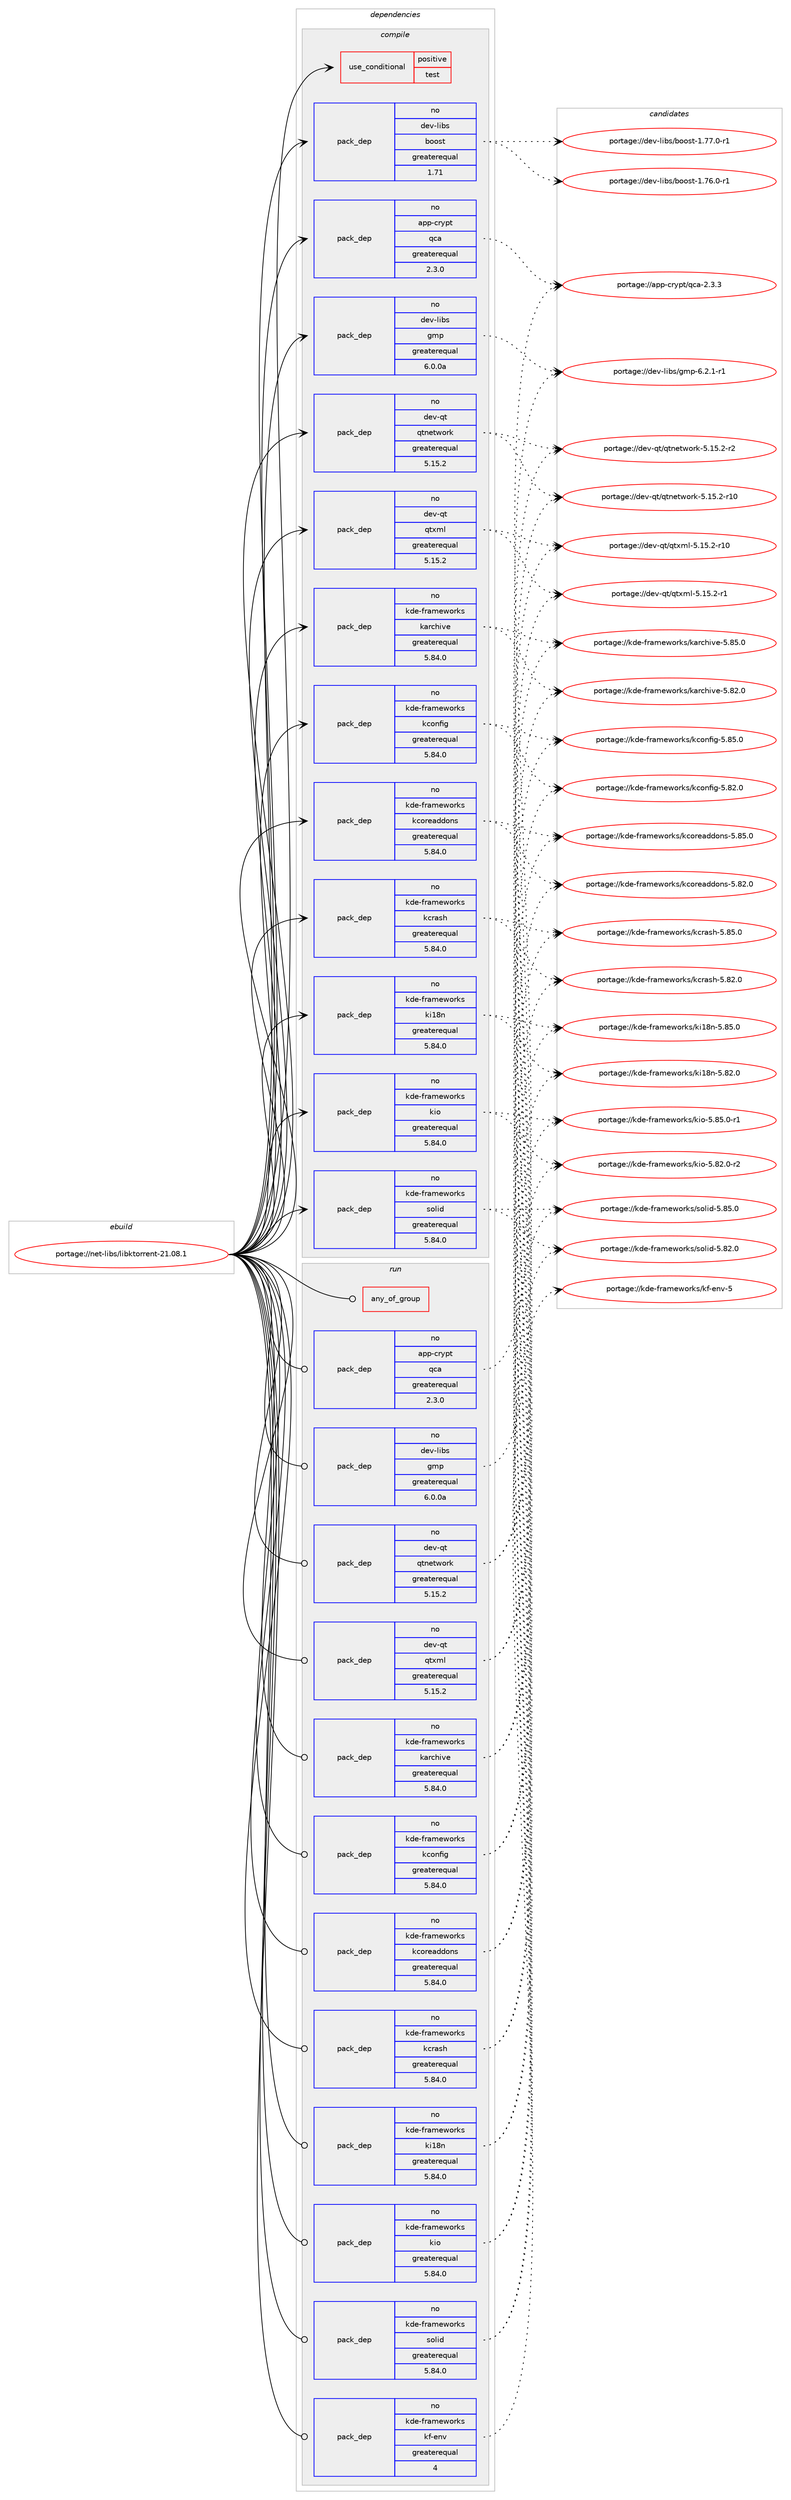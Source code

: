 digraph prolog {

# *************
# Graph options
# *************

newrank=true;
concentrate=true;
compound=true;
graph [rankdir=LR,fontname=Helvetica,fontsize=10,ranksep=1.5];#, ranksep=2.5, nodesep=0.2];
edge  [arrowhead=vee];
node  [fontname=Helvetica,fontsize=10];

# **********
# The ebuild
# **********

subgraph cluster_leftcol {
color=gray;
rank=same;
label=<<i>ebuild</i>>;
id [label="portage://net-libs/libktorrent-21.08.1", color=red, width=4, href="../net-libs/libktorrent-21.08.1.svg"];
}

# ****************
# The dependencies
# ****************

subgraph cluster_midcol {
color=gray;
label=<<i>dependencies</i>>;
subgraph cluster_compile {
fillcolor="#eeeeee";
style=filled;
label=<<i>compile</i>>;
subgraph cond26 {
dependency142 [label=<<TABLE BORDER="0" CELLBORDER="1" CELLSPACING="0" CELLPADDING="4"><TR><TD ROWSPAN="3" CELLPADDING="10">use_conditional</TD></TR><TR><TD>positive</TD></TR><TR><TD>test</TD></TR></TABLE>>, shape=none, color=red];
# *** BEGIN UNKNOWN DEPENDENCY TYPE (TODO) ***
# dependency142 -> package_dependency(portage://net-libs/libktorrent-21.08.1,install,no,dev-qt,qttest,none,[,,],[slot(5)],[])
# *** END UNKNOWN DEPENDENCY TYPE (TODO) ***

}
id:e -> dependency142:w [weight=20,style="solid",arrowhead="vee"];
subgraph pack115 {
dependency143 [label=<<TABLE BORDER="0" CELLBORDER="1" CELLSPACING="0" CELLPADDING="4" WIDTH="220"><TR><TD ROWSPAN="6" CELLPADDING="30">pack_dep</TD></TR><TR><TD WIDTH="110">no</TD></TR><TR><TD>app-crypt</TD></TR><TR><TD>qca</TD></TR><TR><TD>greaterequal</TD></TR><TR><TD>2.3.0</TD></TR></TABLE>>, shape=none, color=blue];
}
id:e -> dependency143:w [weight=20,style="solid",arrowhead="vee"];
subgraph pack116 {
dependency144 [label=<<TABLE BORDER="0" CELLBORDER="1" CELLSPACING="0" CELLPADDING="4" WIDTH="220"><TR><TD ROWSPAN="6" CELLPADDING="30">pack_dep</TD></TR><TR><TD WIDTH="110">no</TD></TR><TR><TD>dev-libs</TD></TR><TR><TD>boost</TD></TR><TR><TD>greaterequal</TD></TR><TR><TD>1.71</TD></TR></TABLE>>, shape=none, color=blue];
}
id:e -> dependency144:w [weight=20,style="solid",arrowhead="vee"];
subgraph pack117 {
dependency145 [label=<<TABLE BORDER="0" CELLBORDER="1" CELLSPACING="0" CELLPADDING="4" WIDTH="220"><TR><TD ROWSPAN="6" CELLPADDING="30">pack_dep</TD></TR><TR><TD WIDTH="110">no</TD></TR><TR><TD>dev-libs</TD></TR><TR><TD>gmp</TD></TR><TR><TD>greaterequal</TD></TR><TR><TD>6.0.0a</TD></TR></TABLE>>, shape=none, color=blue];
}
id:e -> dependency145:w [weight=20,style="solid",arrowhead="vee"];
# *** BEGIN UNKNOWN DEPENDENCY TYPE (TODO) ***
# id -> package_dependency(portage://net-libs/libktorrent-21.08.1,install,no,dev-libs,libgcrypt,none,[,,],[slot(0),equal],[])
# *** END UNKNOWN DEPENDENCY TYPE (TODO) ***

# *** BEGIN UNKNOWN DEPENDENCY TYPE (TODO) ***
# id -> package_dependency(portage://net-libs/libktorrent-21.08.1,install,no,dev-qt,qtcore,none,[,,],[slot(5)],[])
# *** END UNKNOWN DEPENDENCY TYPE (TODO) ***

subgraph pack118 {
dependency146 [label=<<TABLE BORDER="0" CELLBORDER="1" CELLSPACING="0" CELLPADDING="4" WIDTH="220"><TR><TD ROWSPAN="6" CELLPADDING="30">pack_dep</TD></TR><TR><TD WIDTH="110">no</TD></TR><TR><TD>dev-qt</TD></TR><TR><TD>qtnetwork</TD></TR><TR><TD>greaterequal</TD></TR><TR><TD>5.15.2</TD></TR></TABLE>>, shape=none, color=blue];
}
id:e -> dependency146:w [weight=20,style="solid",arrowhead="vee"];
subgraph pack119 {
dependency147 [label=<<TABLE BORDER="0" CELLBORDER="1" CELLSPACING="0" CELLPADDING="4" WIDTH="220"><TR><TD ROWSPAN="6" CELLPADDING="30">pack_dep</TD></TR><TR><TD WIDTH="110">no</TD></TR><TR><TD>dev-qt</TD></TR><TR><TD>qtxml</TD></TR><TR><TD>greaterequal</TD></TR><TR><TD>5.15.2</TD></TR></TABLE>>, shape=none, color=blue];
}
id:e -> dependency147:w [weight=20,style="solid",arrowhead="vee"];
subgraph pack120 {
dependency148 [label=<<TABLE BORDER="0" CELLBORDER="1" CELLSPACING="0" CELLPADDING="4" WIDTH="220"><TR><TD ROWSPAN="6" CELLPADDING="30">pack_dep</TD></TR><TR><TD WIDTH="110">no</TD></TR><TR><TD>kde-frameworks</TD></TR><TR><TD>karchive</TD></TR><TR><TD>greaterequal</TD></TR><TR><TD>5.84.0</TD></TR></TABLE>>, shape=none, color=blue];
}
id:e -> dependency148:w [weight=20,style="solid",arrowhead="vee"];
subgraph pack121 {
dependency149 [label=<<TABLE BORDER="0" CELLBORDER="1" CELLSPACING="0" CELLPADDING="4" WIDTH="220"><TR><TD ROWSPAN="6" CELLPADDING="30">pack_dep</TD></TR><TR><TD WIDTH="110">no</TD></TR><TR><TD>kde-frameworks</TD></TR><TR><TD>kconfig</TD></TR><TR><TD>greaterequal</TD></TR><TR><TD>5.84.0</TD></TR></TABLE>>, shape=none, color=blue];
}
id:e -> dependency149:w [weight=20,style="solid",arrowhead="vee"];
subgraph pack122 {
dependency150 [label=<<TABLE BORDER="0" CELLBORDER="1" CELLSPACING="0" CELLPADDING="4" WIDTH="220"><TR><TD ROWSPAN="6" CELLPADDING="30">pack_dep</TD></TR><TR><TD WIDTH="110">no</TD></TR><TR><TD>kde-frameworks</TD></TR><TR><TD>kcoreaddons</TD></TR><TR><TD>greaterequal</TD></TR><TR><TD>5.84.0</TD></TR></TABLE>>, shape=none, color=blue];
}
id:e -> dependency150:w [weight=20,style="solid",arrowhead="vee"];
subgraph pack123 {
dependency151 [label=<<TABLE BORDER="0" CELLBORDER="1" CELLSPACING="0" CELLPADDING="4" WIDTH="220"><TR><TD ROWSPAN="6" CELLPADDING="30">pack_dep</TD></TR><TR><TD WIDTH="110">no</TD></TR><TR><TD>kde-frameworks</TD></TR><TR><TD>kcrash</TD></TR><TR><TD>greaterequal</TD></TR><TR><TD>5.84.0</TD></TR></TABLE>>, shape=none, color=blue];
}
id:e -> dependency151:w [weight=20,style="solid",arrowhead="vee"];
subgraph pack124 {
dependency152 [label=<<TABLE BORDER="0" CELLBORDER="1" CELLSPACING="0" CELLPADDING="4" WIDTH="220"><TR><TD ROWSPAN="6" CELLPADDING="30">pack_dep</TD></TR><TR><TD WIDTH="110">no</TD></TR><TR><TD>kde-frameworks</TD></TR><TR><TD>ki18n</TD></TR><TR><TD>greaterequal</TD></TR><TR><TD>5.84.0</TD></TR></TABLE>>, shape=none, color=blue];
}
id:e -> dependency152:w [weight=20,style="solid",arrowhead="vee"];
subgraph pack125 {
dependency153 [label=<<TABLE BORDER="0" CELLBORDER="1" CELLSPACING="0" CELLPADDING="4" WIDTH="220"><TR><TD ROWSPAN="6" CELLPADDING="30">pack_dep</TD></TR><TR><TD WIDTH="110">no</TD></TR><TR><TD>kde-frameworks</TD></TR><TR><TD>kio</TD></TR><TR><TD>greaterequal</TD></TR><TR><TD>5.84.0</TD></TR></TABLE>>, shape=none, color=blue];
}
id:e -> dependency153:w [weight=20,style="solid",arrowhead="vee"];
subgraph pack126 {
dependency154 [label=<<TABLE BORDER="0" CELLBORDER="1" CELLSPACING="0" CELLPADDING="4" WIDTH="220"><TR><TD ROWSPAN="6" CELLPADDING="30">pack_dep</TD></TR><TR><TD WIDTH="110">no</TD></TR><TR><TD>kde-frameworks</TD></TR><TR><TD>solid</TD></TR><TR><TD>greaterequal</TD></TR><TR><TD>5.84.0</TD></TR></TABLE>>, shape=none, color=blue];
}
id:e -> dependency154:w [weight=20,style="solid",arrowhead="vee"];
}
subgraph cluster_compileandrun {
fillcolor="#eeeeee";
style=filled;
label=<<i>compile and run</i>>;
}
subgraph cluster_run {
fillcolor="#eeeeee";
style=filled;
label=<<i>run</i>>;
subgraph any3 {
dependency155 [label=<<TABLE BORDER="0" CELLBORDER="1" CELLSPACING="0" CELLPADDING="4"><TR><TD CELLPADDING="10">any_of_group</TD></TR></TABLE>>, shape=none, color=red];# *** BEGIN UNKNOWN DEPENDENCY TYPE (TODO) ***
# dependency155 -> package_dependency(portage://net-libs/libktorrent-21.08.1,run,no,kde-frameworks,breeze-icons,none,[,,],any_different_slot,[])
# *** END UNKNOWN DEPENDENCY TYPE (TODO) ***

# *** BEGIN UNKNOWN DEPENDENCY TYPE (TODO) ***
# dependency155 -> package_dependency(portage://net-libs/libktorrent-21.08.1,run,no,kde-frameworks,oxygen-icons,none,[,,],any_different_slot,[])
# *** END UNKNOWN DEPENDENCY TYPE (TODO) ***

}
id:e -> dependency155:w [weight=20,style="solid",arrowhead="odot"];
subgraph pack127 {
dependency156 [label=<<TABLE BORDER="0" CELLBORDER="1" CELLSPACING="0" CELLPADDING="4" WIDTH="220"><TR><TD ROWSPAN="6" CELLPADDING="30">pack_dep</TD></TR><TR><TD WIDTH="110">no</TD></TR><TR><TD>app-crypt</TD></TR><TR><TD>qca</TD></TR><TR><TD>greaterequal</TD></TR><TR><TD>2.3.0</TD></TR></TABLE>>, shape=none, color=blue];
}
id:e -> dependency156:w [weight=20,style="solid",arrowhead="odot"];
subgraph pack128 {
dependency157 [label=<<TABLE BORDER="0" CELLBORDER="1" CELLSPACING="0" CELLPADDING="4" WIDTH="220"><TR><TD ROWSPAN="6" CELLPADDING="30">pack_dep</TD></TR><TR><TD WIDTH="110">no</TD></TR><TR><TD>dev-libs</TD></TR><TR><TD>gmp</TD></TR><TR><TD>greaterequal</TD></TR><TR><TD>6.0.0a</TD></TR></TABLE>>, shape=none, color=blue];
}
id:e -> dependency157:w [weight=20,style="solid",arrowhead="odot"];
# *** BEGIN UNKNOWN DEPENDENCY TYPE (TODO) ***
# id -> package_dependency(portage://net-libs/libktorrent-21.08.1,run,no,dev-libs,libgcrypt,none,[,,],[slot(0),equal],[])
# *** END UNKNOWN DEPENDENCY TYPE (TODO) ***

# *** BEGIN UNKNOWN DEPENDENCY TYPE (TODO) ***
# id -> package_dependency(portage://net-libs/libktorrent-21.08.1,run,no,dev-qt,qtcore,none,[,,],[slot(5)],[])
# *** END UNKNOWN DEPENDENCY TYPE (TODO) ***

subgraph pack129 {
dependency158 [label=<<TABLE BORDER="0" CELLBORDER="1" CELLSPACING="0" CELLPADDING="4" WIDTH="220"><TR><TD ROWSPAN="6" CELLPADDING="30">pack_dep</TD></TR><TR><TD WIDTH="110">no</TD></TR><TR><TD>dev-qt</TD></TR><TR><TD>qtnetwork</TD></TR><TR><TD>greaterequal</TD></TR><TR><TD>5.15.2</TD></TR></TABLE>>, shape=none, color=blue];
}
id:e -> dependency158:w [weight=20,style="solid",arrowhead="odot"];
subgraph pack130 {
dependency159 [label=<<TABLE BORDER="0" CELLBORDER="1" CELLSPACING="0" CELLPADDING="4" WIDTH="220"><TR><TD ROWSPAN="6" CELLPADDING="30">pack_dep</TD></TR><TR><TD WIDTH="110">no</TD></TR><TR><TD>dev-qt</TD></TR><TR><TD>qtxml</TD></TR><TR><TD>greaterequal</TD></TR><TR><TD>5.15.2</TD></TR></TABLE>>, shape=none, color=blue];
}
id:e -> dependency159:w [weight=20,style="solid",arrowhead="odot"];
subgraph pack131 {
dependency160 [label=<<TABLE BORDER="0" CELLBORDER="1" CELLSPACING="0" CELLPADDING="4" WIDTH="220"><TR><TD ROWSPAN="6" CELLPADDING="30">pack_dep</TD></TR><TR><TD WIDTH="110">no</TD></TR><TR><TD>kde-frameworks</TD></TR><TR><TD>karchive</TD></TR><TR><TD>greaterequal</TD></TR><TR><TD>5.84.0</TD></TR></TABLE>>, shape=none, color=blue];
}
id:e -> dependency160:w [weight=20,style="solid",arrowhead="odot"];
subgraph pack132 {
dependency161 [label=<<TABLE BORDER="0" CELLBORDER="1" CELLSPACING="0" CELLPADDING="4" WIDTH="220"><TR><TD ROWSPAN="6" CELLPADDING="30">pack_dep</TD></TR><TR><TD WIDTH="110">no</TD></TR><TR><TD>kde-frameworks</TD></TR><TR><TD>kconfig</TD></TR><TR><TD>greaterequal</TD></TR><TR><TD>5.84.0</TD></TR></TABLE>>, shape=none, color=blue];
}
id:e -> dependency161:w [weight=20,style="solid",arrowhead="odot"];
subgraph pack133 {
dependency162 [label=<<TABLE BORDER="0" CELLBORDER="1" CELLSPACING="0" CELLPADDING="4" WIDTH="220"><TR><TD ROWSPAN="6" CELLPADDING="30">pack_dep</TD></TR><TR><TD WIDTH="110">no</TD></TR><TR><TD>kde-frameworks</TD></TR><TR><TD>kcoreaddons</TD></TR><TR><TD>greaterequal</TD></TR><TR><TD>5.84.0</TD></TR></TABLE>>, shape=none, color=blue];
}
id:e -> dependency162:w [weight=20,style="solid",arrowhead="odot"];
subgraph pack134 {
dependency163 [label=<<TABLE BORDER="0" CELLBORDER="1" CELLSPACING="0" CELLPADDING="4" WIDTH="220"><TR><TD ROWSPAN="6" CELLPADDING="30">pack_dep</TD></TR><TR><TD WIDTH="110">no</TD></TR><TR><TD>kde-frameworks</TD></TR><TR><TD>kcrash</TD></TR><TR><TD>greaterequal</TD></TR><TR><TD>5.84.0</TD></TR></TABLE>>, shape=none, color=blue];
}
id:e -> dependency163:w [weight=20,style="solid",arrowhead="odot"];
subgraph pack135 {
dependency164 [label=<<TABLE BORDER="0" CELLBORDER="1" CELLSPACING="0" CELLPADDING="4" WIDTH="220"><TR><TD ROWSPAN="6" CELLPADDING="30">pack_dep</TD></TR><TR><TD WIDTH="110">no</TD></TR><TR><TD>kde-frameworks</TD></TR><TR><TD>kf-env</TD></TR><TR><TD>greaterequal</TD></TR><TR><TD>4</TD></TR></TABLE>>, shape=none, color=blue];
}
id:e -> dependency164:w [weight=20,style="solid",arrowhead="odot"];
subgraph pack136 {
dependency165 [label=<<TABLE BORDER="0" CELLBORDER="1" CELLSPACING="0" CELLPADDING="4" WIDTH="220"><TR><TD ROWSPAN="6" CELLPADDING="30">pack_dep</TD></TR><TR><TD WIDTH="110">no</TD></TR><TR><TD>kde-frameworks</TD></TR><TR><TD>ki18n</TD></TR><TR><TD>greaterequal</TD></TR><TR><TD>5.84.0</TD></TR></TABLE>>, shape=none, color=blue];
}
id:e -> dependency165:w [weight=20,style="solid",arrowhead="odot"];
subgraph pack137 {
dependency166 [label=<<TABLE BORDER="0" CELLBORDER="1" CELLSPACING="0" CELLPADDING="4" WIDTH="220"><TR><TD ROWSPAN="6" CELLPADDING="30">pack_dep</TD></TR><TR><TD WIDTH="110">no</TD></TR><TR><TD>kde-frameworks</TD></TR><TR><TD>kio</TD></TR><TR><TD>greaterequal</TD></TR><TR><TD>5.84.0</TD></TR></TABLE>>, shape=none, color=blue];
}
id:e -> dependency166:w [weight=20,style="solid",arrowhead="odot"];
subgraph pack138 {
dependency167 [label=<<TABLE BORDER="0" CELLBORDER="1" CELLSPACING="0" CELLPADDING="4" WIDTH="220"><TR><TD ROWSPAN="6" CELLPADDING="30">pack_dep</TD></TR><TR><TD WIDTH="110">no</TD></TR><TR><TD>kde-frameworks</TD></TR><TR><TD>solid</TD></TR><TR><TD>greaterequal</TD></TR><TR><TD>5.84.0</TD></TR></TABLE>>, shape=none, color=blue];
}
id:e -> dependency167:w [weight=20,style="solid",arrowhead="odot"];
# *** BEGIN UNKNOWN DEPENDENCY TYPE (TODO) ***
# id -> package_dependency(portage://net-libs/libktorrent-21.08.1,run,weak,dev-libs,botan,none,[,,],[],[use(enable(gmp),negative)])
# *** END UNKNOWN DEPENDENCY TYPE (TODO) ***

}
}

# **************
# The candidates
# **************

subgraph cluster_choices {
rank=same;
color=gray;
label=<<i>candidates</i>>;

subgraph choice115 {
color=black;
nodesep=1;
choice971121124599114121112116471139997455046514651 [label="portage://app-crypt/qca-2.3.3", color=red, width=4,href="../app-crypt/qca-2.3.3.svg"];
dependency143:e -> choice971121124599114121112116471139997455046514651:w [style=dotted,weight="100"];
}
subgraph choice116 {
color=black;
nodesep=1;
choice10010111845108105981154798111111115116454946555446484511449 [label="portage://dev-libs/boost-1.76.0-r1", color=red, width=4,href="../dev-libs/boost-1.76.0-r1.svg"];
choice10010111845108105981154798111111115116454946555546484511449 [label="portage://dev-libs/boost-1.77.0-r1", color=red, width=4,href="../dev-libs/boost-1.77.0-r1.svg"];
dependency144:e -> choice10010111845108105981154798111111115116454946555446484511449:w [style=dotted,weight="100"];
dependency144:e -> choice10010111845108105981154798111111115116454946555546484511449:w [style=dotted,weight="100"];
}
subgraph choice117 {
color=black;
nodesep=1;
choice1001011184510810598115471031091124554465046494511449 [label="portage://dev-libs/gmp-6.2.1-r1", color=red, width=4,href="../dev-libs/gmp-6.2.1-r1.svg"];
dependency145:e -> choice1001011184510810598115471031091124554465046494511449:w [style=dotted,weight="100"];
}
subgraph choice118 {
color=black;
nodesep=1;
choice100101118451131164711311611010111611911111410745534649534650451144948 [label="portage://dev-qt/qtnetwork-5.15.2-r10", color=red, width=4,href="../dev-qt/qtnetwork-5.15.2-r10.svg"];
choice1001011184511311647113116110101116119111114107455346495346504511450 [label="portage://dev-qt/qtnetwork-5.15.2-r2", color=red, width=4,href="../dev-qt/qtnetwork-5.15.2-r2.svg"];
dependency146:e -> choice100101118451131164711311611010111611911111410745534649534650451144948:w [style=dotted,weight="100"];
dependency146:e -> choice1001011184511311647113116110101116119111114107455346495346504511450:w [style=dotted,weight="100"];
}
subgraph choice119 {
color=black;
nodesep=1;
choice1001011184511311647113116120109108455346495346504511449 [label="portage://dev-qt/qtxml-5.15.2-r1", color=red, width=4,href="../dev-qt/qtxml-5.15.2-r1.svg"];
choice100101118451131164711311612010910845534649534650451144948 [label="portage://dev-qt/qtxml-5.15.2-r10", color=red, width=4,href="../dev-qt/qtxml-5.15.2-r10.svg"];
dependency147:e -> choice1001011184511311647113116120109108455346495346504511449:w [style=dotted,weight="100"];
dependency147:e -> choice100101118451131164711311612010910845534649534650451144948:w [style=dotted,weight="100"];
}
subgraph choice120 {
color=black;
nodesep=1;
choice107100101451021149710910111911111410711547107971149910410511810145534656504648 [label="portage://kde-frameworks/karchive-5.82.0", color=red, width=4,href="../kde-frameworks/karchive-5.82.0.svg"];
choice107100101451021149710910111911111410711547107971149910410511810145534656534648 [label="portage://kde-frameworks/karchive-5.85.0", color=red, width=4,href="../kde-frameworks/karchive-5.85.0.svg"];
dependency148:e -> choice107100101451021149710910111911111410711547107971149910410511810145534656504648:w [style=dotted,weight="100"];
dependency148:e -> choice107100101451021149710910111911111410711547107971149910410511810145534656534648:w [style=dotted,weight="100"];
}
subgraph choice121 {
color=black;
nodesep=1;
choice1071001014510211497109101119111114107115471079911111010210510345534656504648 [label="portage://kde-frameworks/kconfig-5.82.0", color=red, width=4,href="../kde-frameworks/kconfig-5.82.0.svg"];
choice1071001014510211497109101119111114107115471079911111010210510345534656534648 [label="portage://kde-frameworks/kconfig-5.85.0", color=red, width=4,href="../kde-frameworks/kconfig-5.85.0.svg"];
dependency149:e -> choice1071001014510211497109101119111114107115471079911111010210510345534656504648:w [style=dotted,weight="100"];
dependency149:e -> choice1071001014510211497109101119111114107115471079911111010210510345534656534648:w [style=dotted,weight="100"];
}
subgraph choice122 {
color=black;
nodesep=1;
choice107100101451021149710910111911111410711547107991111141019710010011111011545534656504648 [label="portage://kde-frameworks/kcoreaddons-5.82.0", color=red, width=4,href="../kde-frameworks/kcoreaddons-5.82.0.svg"];
choice107100101451021149710910111911111410711547107991111141019710010011111011545534656534648 [label="portage://kde-frameworks/kcoreaddons-5.85.0", color=red, width=4,href="../kde-frameworks/kcoreaddons-5.85.0.svg"];
dependency150:e -> choice107100101451021149710910111911111410711547107991111141019710010011111011545534656504648:w [style=dotted,weight="100"];
dependency150:e -> choice107100101451021149710910111911111410711547107991111141019710010011111011545534656534648:w [style=dotted,weight="100"];
}
subgraph choice123 {
color=black;
nodesep=1;
choice107100101451021149710910111911111410711547107991149711510445534656504648 [label="portage://kde-frameworks/kcrash-5.82.0", color=red, width=4,href="../kde-frameworks/kcrash-5.82.0.svg"];
choice107100101451021149710910111911111410711547107991149711510445534656534648 [label="portage://kde-frameworks/kcrash-5.85.0", color=red, width=4,href="../kde-frameworks/kcrash-5.85.0.svg"];
dependency151:e -> choice107100101451021149710910111911111410711547107991149711510445534656504648:w [style=dotted,weight="100"];
dependency151:e -> choice107100101451021149710910111911111410711547107991149711510445534656534648:w [style=dotted,weight="100"];
}
subgraph choice124 {
color=black;
nodesep=1;
choice107100101451021149710910111911111410711547107105495611045534656504648 [label="portage://kde-frameworks/ki18n-5.82.0", color=red, width=4,href="../kde-frameworks/ki18n-5.82.0.svg"];
choice107100101451021149710910111911111410711547107105495611045534656534648 [label="portage://kde-frameworks/ki18n-5.85.0", color=red, width=4,href="../kde-frameworks/ki18n-5.85.0.svg"];
dependency152:e -> choice107100101451021149710910111911111410711547107105495611045534656504648:w [style=dotted,weight="100"];
dependency152:e -> choice107100101451021149710910111911111410711547107105495611045534656534648:w [style=dotted,weight="100"];
}
subgraph choice125 {
color=black;
nodesep=1;
choice107100101451021149710910111911111410711547107105111455346565046484511450 [label="portage://kde-frameworks/kio-5.82.0-r2", color=red, width=4,href="../kde-frameworks/kio-5.82.0-r2.svg"];
choice107100101451021149710910111911111410711547107105111455346565346484511449 [label="portage://kde-frameworks/kio-5.85.0-r1", color=red, width=4,href="../kde-frameworks/kio-5.85.0-r1.svg"];
dependency153:e -> choice107100101451021149710910111911111410711547107105111455346565046484511450:w [style=dotted,weight="100"];
dependency153:e -> choice107100101451021149710910111911111410711547107105111455346565346484511449:w [style=dotted,weight="100"];
}
subgraph choice126 {
color=black;
nodesep=1;
choice10710010145102114971091011191111141071154711511110810510045534656504648 [label="portage://kde-frameworks/solid-5.82.0", color=red, width=4,href="../kde-frameworks/solid-5.82.0.svg"];
choice10710010145102114971091011191111141071154711511110810510045534656534648 [label="portage://kde-frameworks/solid-5.85.0", color=red, width=4,href="../kde-frameworks/solid-5.85.0.svg"];
dependency154:e -> choice10710010145102114971091011191111141071154711511110810510045534656504648:w [style=dotted,weight="100"];
dependency154:e -> choice10710010145102114971091011191111141071154711511110810510045534656534648:w [style=dotted,weight="100"];
}
subgraph choice127 {
color=black;
nodesep=1;
choice971121124599114121112116471139997455046514651 [label="portage://app-crypt/qca-2.3.3", color=red, width=4,href="../app-crypt/qca-2.3.3.svg"];
dependency156:e -> choice971121124599114121112116471139997455046514651:w [style=dotted,weight="100"];
}
subgraph choice128 {
color=black;
nodesep=1;
choice1001011184510810598115471031091124554465046494511449 [label="portage://dev-libs/gmp-6.2.1-r1", color=red, width=4,href="../dev-libs/gmp-6.2.1-r1.svg"];
dependency157:e -> choice1001011184510810598115471031091124554465046494511449:w [style=dotted,weight="100"];
}
subgraph choice129 {
color=black;
nodesep=1;
choice100101118451131164711311611010111611911111410745534649534650451144948 [label="portage://dev-qt/qtnetwork-5.15.2-r10", color=red, width=4,href="../dev-qt/qtnetwork-5.15.2-r10.svg"];
choice1001011184511311647113116110101116119111114107455346495346504511450 [label="portage://dev-qt/qtnetwork-5.15.2-r2", color=red, width=4,href="../dev-qt/qtnetwork-5.15.2-r2.svg"];
dependency158:e -> choice100101118451131164711311611010111611911111410745534649534650451144948:w [style=dotted,weight="100"];
dependency158:e -> choice1001011184511311647113116110101116119111114107455346495346504511450:w [style=dotted,weight="100"];
}
subgraph choice130 {
color=black;
nodesep=1;
choice1001011184511311647113116120109108455346495346504511449 [label="portage://dev-qt/qtxml-5.15.2-r1", color=red, width=4,href="../dev-qt/qtxml-5.15.2-r1.svg"];
choice100101118451131164711311612010910845534649534650451144948 [label="portage://dev-qt/qtxml-5.15.2-r10", color=red, width=4,href="../dev-qt/qtxml-5.15.2-r10.svg"];
dependency159:e -> choice1001011184511311647113116120109108455346495346504511449:w [style=dotted,weight="100"];
dependency159:e -> choice100101118451131164711311612010910845534649534650451144948:w [style=dotted,weight="100"];
}
subgraph choice131 {
color=black;
nodesep=1;
choice107100101451021149710910111911111410711547107971149910410511810145534656504648 [label="portage://kde-frameworks/karchive-5.82.0", color=red, width=4,href="../kde-frameworks/karchive-5.82.0.svg"];
choice107100101451021149710910111911111410711547107971149910410511810145534656534648 [label="portage://kde-frameworks/karchive-5.85.0", color=red, width=4,href="../kde-frameworks/karchive-5.85.0.svg"];
dependency160:e -> choice107100101451021149710910111911111410711547107971149910410511810145534656504648:w [style=dotted,weight="100"];
dependency160:e -> choice107100101451021149710910111911111410711547107971149910410511810145534656534648:w [style=dotted,weight="100"];
}
subgraph choice132 {
color=black;
nodesep=1;
choice1071001014510211497109101119111114107115471079911111010210510345534656504648 [label="portage://kde-frameworks/kconfig-5.82.0", color=red, width=4,href="../kde-frameworks/kconfig-5.82.0.svg"];
choice1071001014510211497109101119111114107115471079911111010210510345534656534648 [label="portage://kde-frameworks/kconfig-5.85.0", color=red, width=4,href="../kde-frameworks/kconfig-5.85.0.svg"];
dependency161:e -> choice1071001014510211497109101119111114107115471079911111010210510345534656504648:w [style=dotted,weight="100"];
dependency161:e -> choice1071001014510211497109101119111114107115471079911111010210510345534656534648:w [style=dotted,weight="100"];
}
subgraph choice133 {
color=black;
nodesep=1;
choice107100101451021149710910111911111410711547107991111141019710010011111011545534656504648 [label="portage://kde-frameworks/kcoreaddons-5.82.0", color=red, width=4,href="../kde-frameworks/kcoreaddons-5.82.0.svg"];
choice107100101451021149710910111911111410711547107991111141019710010011111011545534656534648 [label="portage://kde-frameworks/kcoreaddons-5.85.0", color=red, width=4,href="../kde-frameworks/kcoreaddons-5.85.0.svg"];
dependency162:e -> choice107100101451021149710910111911111410711547107991111141019710010011111011545534656504648:w [style=dotted,weight="100"];
dependency162:e -> choice107100101451021149710910111911111410711547107991111141019710010011111011545534656534648:w [style=dotted,weight="100"];
}
subgraph choice134 {
color=black;
nodesep=1;
choice107100101451021149710910111911111410711547107991149711510445534656504648 [label="portage://kde-frameworks/kcrash-5.82.0", color=red, width=4,href="../kde-frameworks/kcrash-5.82.0.svg"];
choice107100101451021149710910111911111410711547107991149711510445534656534648 [label="portage://kde-frameworks/kcrash-5.85.0", color=red, width=4,href="../kde-frameworks/kcrash-5.85.0.svg"];
dependency163:e -> choice107100101451021149710910111911111410711547107991149711510445534656504648:w [style=dotted,weight="100"];
dependency163:e -> choice107100101451021149710910111911111410711547107991149711510445534656534648:w [style=dotted,weight="100"];
}
subgraph choice135 {
color=black;
nodesep=1;
choice107100101451021149710910111911111410711547107102451011101184553 [label="portage://kde-frameworks/kf-env-5", color=red, width=4,href="../kde-frameworks/kf-env-5.svg"];
dependency164:e -> choice107100101451021149710910111911111410711547107102451011101184553:w [style=dotted,weight="100"];
}
subgraph choice136 {
color=black;
nodesep=1;
choice107100101451021149710910111911111410711547107105495611045534656504648 [label="portage://kde-frameworks/ki18n-5.82.0", color=red, width=4,href="../kde-frameworks/ki18n-5.82.0.svg"];
choice107100101451021149710910111911111410711547107105495611045534656534648 [label="portage://kde-frameworks/ki18n-5.85.0", color=red, width=4,href="../kde-frameworks/ki18n-5.85.0.svg"];
dependency165:e -> choice107100101451021149710910111911111410711547107105495611045534656504648:w [style=dotted,weight="100"];
dependency165:e -> choice107100101451021149710910111911111410711547107105495611045534656534648:w [style=dotted,weight="100"];
}
subgraph choice137 {
color=black;
nodesep=1;
choice107100101451021149710910111911111410711547107105111455346565046484511450 [label="portage://kde-frameworks/kio-5.82.0-r2", color=red, width=4,href="../kde-frameworks/kio-5.82.0-r2.svg"];
choice107100101451021149710910111911111410711547107105111455346565346484511449 [label="portage://kde-frameworks/kio-5.85.0-r1", color=red, width=4,href="../kde-frameworks/kio-5.85.0-r1.svg"];
dependency166:e -> choice107100101451021149710910111911111410711547107105111455346565046484511450:w [style=dotted,weight="100"];
dependency166:e -> choice107100101451021149710910111911111410711547107105111455346565346484511449:w [style=dotted,weight="100"];
}
subgraph choice138 {
color=black;
nodesep=1;
choice10710010145102114971091011191111141071154711511110810510045534656504648 [label="portage://kde-frameworks/solid-5.82.0", color=red, width=4,href="../kde-frameworks/solid-5.82.0.svg"];
choice10710010145102114971091011191111141071154711511110810510045534656534648 [label="portage://kde-frameworks/solid-5.85.0", color=red, width=4,href="../kde-frameworks/solid-5.85.0.svg"];
dependency167:e -> choice10710010145102114971091011191111141071154711511110810510045534656504648:w [style=dotted,weight="100"];
dependency167:e -> choice10710010145102114971091011191111141071154711511110810510045534656534648:w [style=dotted,weight="100"];
}
}

}
